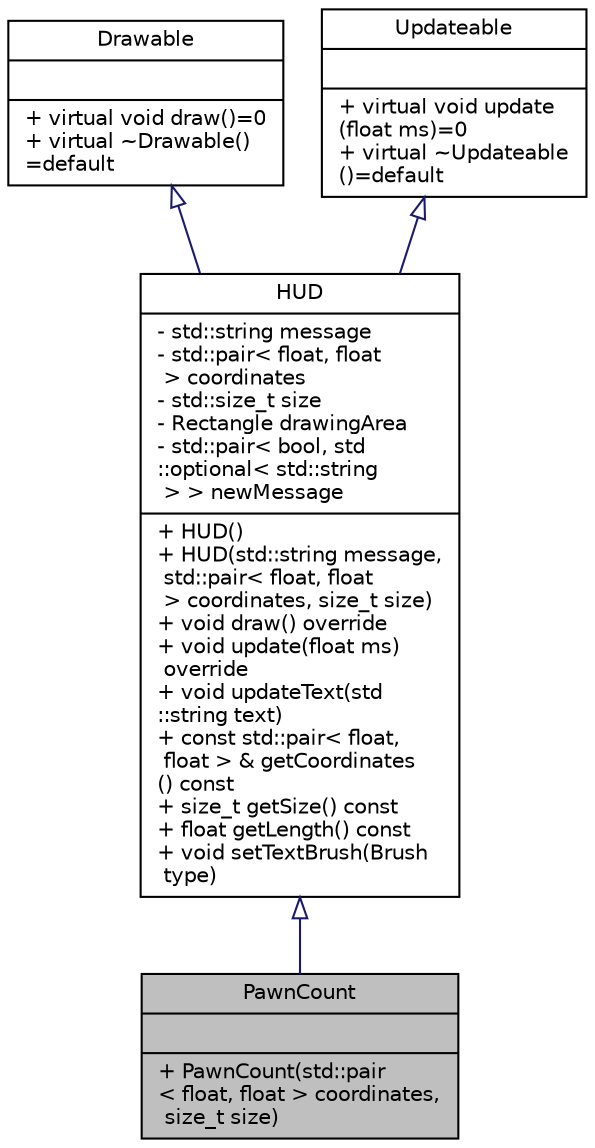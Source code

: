 digraph "PawnCount"
{
 // LATEX_PDF_SIZE
  bgcolor="transparent";
  edge [fontname="Helvetica",fontsize="10",labelfontname="Helvetica",labelfontsize="10"];
  node [fontname="Helvetica",fontsize="10",shape=record];
  Node1 [label="{PawnCount\n||+  PawnCount(std::pair\l\< float, float \> coordinates,\l size_t size)\l}",height=0.2,width=0.4,color="black", fillcolor="grey75", style="filled", fontcolor="black",tooltip=" "];
  Node2 -> Node1 [dir="back",color="midnightblue",fontsize="10",style="solid",arrowtail="onormal",fontname="Helvetica"];
  Node2 [label="{HUD\n|- std::string message\l- std::pair\< float, float\l \> coordinates\l- std::size_t size\l- Rectangle drawingArea\l- std::pair\< bool, std\l::optional\< std::string\l \> \> newMessage\l|+  HUD()\l+  HUD(std::string message,\l std::pair\< float, float\l \> coordinates, size_t size)\l+ void draw() override\l+ void update(float ms)\l override\l+ void updateText(std\l::string text)\l+ const std::pair\< float,\l float \> & getCoordinates\l() const\l+ size_t getSize() const\l+ float getLength() const\l+ void setTextBrush(Brush\l type)\l}",height=0.2,width=0.4,color="black",URL="$d0/df0/classHUD.html",tooltip=" "];
  Node3 -> Node2 [dir="back",color="midnightblue",fontsize="10",style="solid",arrowtail="onormal",fontname="Helvetica"];
  Node3 [label="{Drawable\n||+ virtual void draw()=0\l+ virtual ~Drawable()\l=default\l}",height=0.2,width=0.4,color="black",URL="$de/db8/classDrawable.html",tooltip=" "];
  Node4 -> Node2 [dir="back",color="midnightblue",fontsize="10",style="solid",arrowtail="onormal",fontname="Helvetica"];
  Node4 [label="{Updateable\n||+ virtual void update\l(float ms)=0\l+ virtual ~Updateable\l()=default\l}",height=0.2,width=0.4,color="black",URL="$d2/d7d/classUpdateable.html",tooltip=" "];
}
